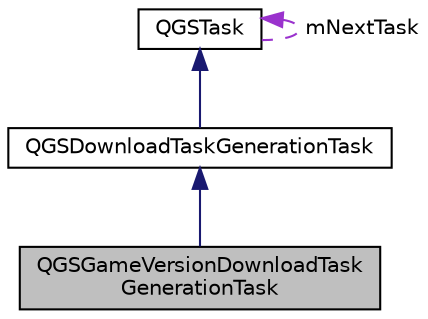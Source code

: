 digraph "QGSGameVersionDownloadTaskGenerationTask"
{
  edge [fontname="Helvetica",fontsize="10",labelfontname="Helvetica",labelfontsize="10"];
  node [fontname="Helvetica",fontsize="10",shape=record];
  Node3 [label="QGSGameVersionDownloadTask\lGenerationTask",height=0.2,width=0.4,color="black", fillcolor="grey75", style="filled", fontcolor="black"];
  Node4 -> Node3 [dir="back",color="midnightblue",fontsize="10",style="solid"];
  Node4 [label="QGSDownloadTaskGenerationTask",height=0.2,width=0.4,color="black", fillcolor="white", style="filled",URL="$class_q_g_s_download_task_generation_task.html"];
  Node5 -> Node4 [dir="back",color="midnightblue",fontsize="10",style="solid"];
  Node5 [label="QGSTask",height=0.2,width=0.4,color="black", fillcolor="white", style="filled",URL="$class_q_g_s_task.html"];
  Node5 -> Node5 [dir="back",color="darkorchid3",fontsize="10",style="dashed",label=" mNextTask" ];
}
